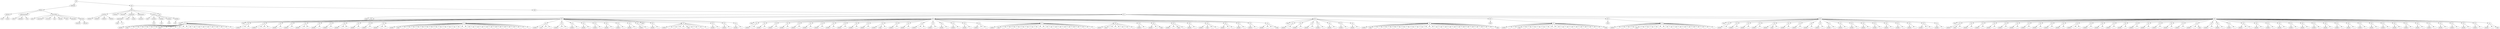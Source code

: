 digraph Tree {
	"t0" [label = "TEI"];
	"t1" [label = "teiHeader"];
	"t2" [label = "fileDesc"];
	"t3" [label = "titleStmt"];
	"t4" [label = "title"];
	"t5" [label = "author"];
	"t6" [label = "publicationStmp"];
	"t7" [label = "editor"];
	"t8" [label = "publisher"];
	"t9" [label = "idno"];
	"t10" [label = "SourceDesc"];
	"t11" [label = "genre"];
	"t12" [label = "inspiration"];
	"t13" [label = "structure"];
	"t14" [label = "type"];
	"t15" [label = "periode"];
	"t16" [label = "taille"];
	"t17" [label = "permalien"];
	"t18" [label = "keywords"];
	"t19" [label = "keyword"];
	"t20" [label = "keyword"];
	"t21" [label = "text"];
	"t22" [label = "front"];
	"t23" [label = "docTitle"];
	"t24" [label = "titlePart"];
	"t25" [label = "titlePart"];
	"t26" [label = "titlePart"];
	"t27" [label = "titlePart"];
	"t28" [label = "docDate"];
	"t29" [label = "docAuthor"];
	"t30" [label = "docImprint"];
	"t31" [label = "approbation"];
	"t32" [label = "head"];
	"t33" [label = "p"];
	"t34" [label = "editor"];
	"t35" [label = "printer"];
	"t36" [label = "performance"];
	"t37" [label = "premiere"];
	"t38" [label = "castList"];
	"t39" [label = "head"];
	"t40" [label = "castItem"];
	"t41" [label = "role"];
	"t42" [label = "castItem"];
	"t43" [label = "role"];
	"t44" [label = "castItem"];
	"t45" [label = "role"];
	"t46" [label = "castItem"];
	"t47" [label = "role"];
	"t48" [label = "set"];
	"t49" [label = "body"];
	"t50" [label = "div1"];
	"t51" [label = "head"];
	"t52" [label = "div2"];
	"t53" [label = "head"];
	"t54" [label = "sp"];
	"t55" [label = "speaker"];
	"t56" [label = "stage"];
	"t57" [label = "l"];
	"t58" [label = "l"];
	"t59" [label = "l"];
	"t60" [label = "l"];
	"t61" [label = "l"];
	"t62" [label = "l"];
	"t63" [label = "stage"];
	"t64" [label = "l"];
	"t65" [label = "l"];
	"t66" [label = "l"];
	"t67" [label = "l"];
	"t68" [label = "l"];
	"t69" [label = "l"];
	"t70" [label = "l"];
	"t71" [label = "l"];
	"t72" [label = "l"];
	"t73" [label = "l"];
	"t74" [label = "l"];
	"t75" [label = "l"];
	"t76" [label = "l"];
	"t77" [label = "l"];
	"t78" [label = "l"];
	"t79" [label = "l"];
	"t80" [label = "div2"];
	"t81" [label = "head"];
	"t82" [label = "sp"];
	"t83" [label = "speaker"];
	"t84" [label = "l"];
	"t85" [label = "l"];
	"t86" [label = "sp"];
	"t87" [label = "speaker"];
	"t88" [label = "l"];
	"t89" [label = "l"];
	"t90" [label = "l"];
	"t91" [label = "sp"];
	"t92" [label = "speaker"];
	"t93" [label = "l"];
	"t94" [label = "sp"];
	"t95" [label = "speaker"];
	"t96" [label = "l"];
	"t97" [label = "sp"];
	"t98" [label = "speaker"];
	"t99" [label = "l"];
	"t100" [label = "l"];
	"t101" [label = "sp"];
	"t102" [label = "speaker"];
	"t103" [label = "l"];
	"t104" [label = "sp"];
	"t105" [label = "speaker"];
	"t106" [label = "l"];
	"t107" [label = "sp"];
	"t108" [label = "speaker"];
	"t109" [label = "l"];
	"t110" [label = "l"];
	"t111" [label = "sp"];
	"t112" [label = "speaker"];
	"t113" [label = "l"];
	"t114" [label = "sp"];
	"t115" [label = "speaker"];
	"t116" [label = "l"];
	"t117" [label = "sp"];
	"t118" [label = "speaker"];
	"t119" [label = "l"];
	"t120" [label = "l"];
	"t121" [label = "sp"];
	"t122" [label = "speaker"];
	"t123" [label = "stage"];
	"t124" [label = "l"];
	"t125" [label = "l"];
	"t126" [label = "l"];
	"t127" [label = "l"];
	"t128" [label = "l"];
	"t129" [label = "l"];
	"t130" [label = "l"];
	"t131" [label = "l"];
	"t132" [label = "l"];
	"t133" [label = "l"];
	"t134" [label = "l"];
	"t135" [label = "l"];
	"t136" [label = "l"];
	"t137" [label = "l"];
	"t138" [label = "l"];
	"t139" [label = "l"];
	"t140" [label = "l"];
	"t141" [label = "l"];
	"t142" [label = "l"];
	"t143" [label = "l"];
	"t144" [label = "l"];
	"t145" [label = "l"];
	"t146" [label = "l"];
	"t147" [label = "l"];
	"t148" [label = "l"];
	"t149" [label = "l"];
	"t150" [label = "l"];
	"t151" [label = "l"];
	"t152" [label = "l"];
	"t153" [label = "sp"];
	"t154" [label = "speaker"];
	"t155" [label = "note"];
	"t156" [label = "l"];
	"t157" [label = "l"];
	"t158" [label = "sp"];
	"t159" [label = "speaker"];
	"t160" [label = "l"];
	"t161" [label = "l"];
	"t162" [label = "sp"];
	"t163" [label = "speaker"];
	"t164" [label = "l"];
	"t165" [label = "sp"];
	"t166" [label = "speaker"];
	"t167" [label = "l"];
	"t168" [label = "sp"];
	"t169" [label = "speaker"];
	"t170" [label = "l"];
	"t171" [label = "sp"];
	"t172" [label = "speaker"];
	"t173" [label = "l"];
	"t174" [label = "sp"];
	"t175" [label = "speaker"];
	"t176" [label = "l"];
	"t177" [label = "sp"];
	"t178" [label = "speaker"];
	"t179" [label = "l"];
	"t180" [label = "sp"];
	"t181" [label = "speaker"];
	"t182" [label = "l"];
	"t183" [label = "stage"];
	"t184" [label = "sp"];
	"t185" [label = "speaker"];
	"t186" [label = "l"];
	"t187" [label = "sp"];
	"t188" [label = "speaker"];
	"t189" [label = "l"];
	"t190" [label = "l"];
	"t191" [label = "l"];
	"t192" [label = "l"];
	"t193" [label = "stage"];
	"t194" [label = "l"];
	"t195" [label = "l"];
	"t196" [label = "l"];
	"t197" [label = "l"];
	"t198" [label = "sp"];
	"t199" [label = "speaker"];
	"t200" [label = "l"];
	"t201" [label = "sp"];
	"t202" [label = "speaker"];
	"t203" [label = "l"];
	"t204" [label = "sp"];
	"t205" [label = "speaker"];
	"t206" [label = "l"];
	"t207" [label = "div2"];
	"t208" [label = "head"];
	"t209" [label = "sp"];
	"t210" [label = "speaker"];
	"t211" [label = "l"];
	"t212" [label = "sp"];
	"t213" [label = "speaker"];
	"t214" [label = "l"];
	"t215" [label = "sp"];
	"t216" [label = "speaker"];
	"t217" [label = "l"];
	"t218" [label = "sp"];
	"t219" [label = "speaker"];
	"t220" [label = "l"];
	"t221" [label = "sp"];
	"t222" [label = "speaker"];
	"t223" [label = "l"];
	"t224" [label = "sp"];
	"t225" [label = "speaker"];
	"t226" [label = "l"];
	"t227" [label = "sp"];
	"t228" [label = "speaker"];
	"t229" [label = "l"];
	"t230" [label = "sp"];
	"t231" [label = "speaker"];
	"t232" [label = "l"];
	"t233" [label = "sp"];
	"t234" [label = "speaker"];
	"t235" [label = "l"];
	"t236" [label = "sp"];
	"t237" [label = "speaker"];
	"t238" [label = "l"];
	"t239" [label = "sp"];
	"t240" [label = "speaker"];
	"t241" [label = "l"];
	"t242" [label = "sp"];
	"t243" [label = "speaker"];
	"t244" [label = "stage"];
	"t245" [label = "l"];
	"t246" [label = "sp"];
	"t247" [label = "speaker"];
	"t248" [label = "l"];
	"t249" [label = "sp"];
	"t250" [label = "speaker"];
	"t251" [label = "l"];
	"t252" [label = "sp"];
	"t253" [label = "speaker"];
	"t254" [label = "l"];
	"t255" [label = "l"];
	"t256" [label = "sp"];
	"t257" [label = "speaker"];
	"t258" [label = "l"];
	"t259" [label = "sp"];
	"t260" [label = "speaker"];
	"t261" [label = "l"];
	"t262" [label = "sp"];
	"t263" [label = "speaker"];
	"t264" [label = "l"];
	"t265" [label = "sp"];
	"t266" [label = "speaker"];
	"t267" [label = "l"];
	"t268" [label = "sp"];
	"t269" [label = "speaker"];
	"t270" [label = "l"];
	"t271" [label = "l"];
	"t272" [label = "sp"];
	"t273" [label = "speaker"];
	"t274" [label = "stage"];
	"t275" [label = "l"];
	"t276" [label = "l"];
	"t277" [label = "l"];
	"t278" [label = "l"];
	"t279" [label = "l"];
	"t280" [label = "l"];
	"t281" [label = "l"];
	"t282" [label = "l"];
	"t283" [label = "l"];
	"t284" [label = "l"];
	"t285" [label = "l"];
	"t286" [label = "l"];
	"t287" [label = "l"];
	"t288" [label = "l"];
	"t289" [label = "l"];
	"t290" [label = "l"];
	"t291" [label = "l"];
	"t292" [label = "l"];
	"t293" [label = "l"];
	"t294" [label = "l"];
	"t295" [label = "l"];
	"t296" [label = "sp"];
	"t297" [label = "speaker"];
	"t298" [label = "stage"];
	"t299" [label = "l"];
	"t300" [label = "l"];
	"t301" [label = "l"];
	"t302" [label = "l"];
	"t303" [label = "l"];
	"t304" [label = "l"];
	"t305" [label = "sp"];
	"t306" [label = "speaker"];
	"t307" [label = "l"];
	"t308" [label = "sp"];
	"t309" [label = "speaker"];
	"t310" [label = "l"];
	"t311" [label = "stage"];
	"t312" [label = "sp"];
	"t313" [label = "speaker"];
	"t314" [label = "l"];
	"t315" [label = "stage"];
	"t316" [label = "l"];
	"t317" [label = "sp"];
	"t318" [label = "speaker"];
	"t319" [label = "l"];
	"t320" [label = "sp"];
	"t321" [label = "speaker"];
	"t322" [label = "stage"];
	"t323" [label = "l"];
	"t324" [label = "l"];
	"t325" [label = "sp"];
	"t326" [label = "speaker"];
	"t327" [label = "l"];
	"t328" [label = "l"];
	"t329" [label = "sp"];
	"t330" [label = "speaker"];
	"t331" [label = "l"];
	"t332" [label = "sp"];
	"t333" [label = "speaker"];
	"t334" [label = "l"];
	"t335" [label = "sp"];
	"t336" [label = "speaker"];
	"t337" [label = "l"];
	"t338" [label = "l"];
	"t339" [label = "stage"];
	"t340" [label = "div2"];
	"t341" [label = "head"];
	"t342" [label = "sp"];
	"t343" [label = "speaker"];
	"t344" [label = "l"];
	"t345" [label = "sp"];
	"t346" [label = "speaker"];
	"t347" [label = "l"];
	"t348" [label = "sp"];
	"t349" [label = "speaker"];
	"t350" [label = "l"];
	"t351" [label = "sp"];
	"t352" [label = "speaker"];
	"t353" [label = "l"];
	"t354" [label = "sp"];
	"t355" [label = "speaker"];
	"t356" [label = "l"];
	"t357" [label = "sp"];
	"t358" [label = "speaker"];
	"t359" [label = "l"];
	"t360" [label = "sp"];
	"t361" [label = "speaker"];
	"t362" [label = "l"];
	"t363" [label = "sp"];
	"t364" [label = "speaker"];
	"t365" [label = "stage"];
	"t366" [label = "l"];
	"t367" [label = "l"];
	"t368" [label = "l"];
	"t369" [label = "l"];
	"t370" [label = "l"];
	"t371" [label = "l"];
	"t372" [label = "l"];
	"t373" [label = "l"];
	"t374" [label = "l"];
	"t375" [label = "l"];
	"t376" [label = "l"];
	"t377" [label = "l"];
	"t378" [label = "l"];
	"t379" [label = "l"];
	"t380" [label = "l"];
	"t381" [label = "l"];
	"t382" [label = "l"];
	"t383" [label = "l"];
	"t384" [label = "l"];
	"t385" [label = "l"];
	"t386" [label = "l"];
	"t387" [label = "l"];
	"t388" [label = "l"];
	"t389" [label = "l"];
	"t390" [label = "l"];
	"t391" [label = "l"];
	"t392" [label = "l"];
	"t393" [label = "stage"];
	"t394" [label = "div2"];
	"t395" [label = "head"];
	"t396" [label = "sp"];
	"t397" [label = "speaker"];
	"t398" [label = "l"];
	"t399" [label = "l"];
	"t400" [label = "stage"];
	"t401" [label = "l"];
	"t402" [label = "l"];
	"t403" [label = "l"];
	"t404" [label = "l"];
	"t405" [label = "l"];
	"t406" [label = "l"];
	"t407" [label = "l"];
	"t408" [label = "l"];
	"t409" [label = "l"];
	"t410" [label = "l"];
	"t411" [label = "l"];
	"t412" [label = "l"];
	"t413" [label = "l"];
	"t414" [label = "l"];
	"t415" [label = "l"];
	"t416" [label = "l"];
	"t417" [label = "l"];
	"t418" [label = "l"];
	"t419" [label = "stage"];
	"t420" [label = "div2"];
	"t421" [label = "head"];
	"t422" [label = "sp"];
	"t423" [label = "speaker"];
	"t424" [label = "l"];
	"t425" [label = "l"];
	"t426" [label = "l"];
	"t427" [label = "l"];
	"t428" [label = "stage"];
	"t429" [label = "l"];
	"t430" [label = "l"];
	"t431" [label = "l"];
	"t432" [label = "l"];
	"t433" [label = "l"];
	"t434" [label = "l"];
	"t435" [label = "l"];
	"t436" [label = "l"];
	"t437" [label = "l"];
	"t438" [label = "l"];
	"t439" [label = "l"];
	"t440" [label = "l"];
	"t441" [label = "l"];
	"t442" [label = "l"];
	"t443" [label = "l"];
	"t444" [label = "l"];
	"t445" [label = "l"];
	"t446" [label = "div2"];
	"t447" [label = "head"];
	"t448" [label = "sp"];
	"t449" [label = "speaker"];
	"t450" [label = "l"];
	"t451" [label = "sp"];
	"t452" [label = "speaker"];
	"t453" [label = "l"];
	"t454" [label = "sp"];
	"t455" [label = "speaker"];
	"t456" [label = "l"];
	"t457" [label = "sp"];
	"t458" [label = "speaker"];
	"t459" [label = "l"];
	"t460" [label = "sp"];
	"t461" [label = "speaker"];
	"t462" [label = "stage"];
	"t463" [label = "l"];
	"t464" [label = "sp"];
	"t465" [label = "speaker"];
	"t466" [label = "l"];
	"t467" [label = "sp"];
	"t468" [label = "speaker"];
	"t469" [label = "l"];
	"t470" [label = "sp"];
	"t471" [label = "speaker"];
	"t472" [label = "l"];
	"t473" [label = "sp"];
	"t474" [label = "speaker"];
	"t475" [label = "l"];
	"t476" [label = "sp"];
	"t477" [label = "speaker"];
	"t478" [label = "l"];
	"t479" [label = "sp"];
	"t480" [label = "speaker"];
	"t481" [label = "l"];
	"t482" [label = "sp"];
	"t483" [label = "speaker"];
	"t484" [label = "l"];
	"t485" [label = "sp"];
	"t486" [label = "speaker"];
	"t487" [label = "l"];
	"t488" [label = "sp"];
	"t489" [label = "speaker"];
	"t490" [label = "l"];
	"t491" [label = "sp"];
	"t492" [label = "speaker"];
	"t493" [label = "l"];
	"t494" [label = "sp"];
	"t495" [label = "speaker"];
	"t496" [label = "l"];
	"t497" [label = "sp"];
	"t498" [label = "speaker"];
	"t499" [label = "l"];
	"t500" [label = "sp"];
	"t501" [label = "speaker"];
	"t502" [label = "l"];
	"t503" [label = "l"];
	"t504" [label = "sp"];
	"t505" [label = "speaker"];
	"t506" [label = "l"];
	"t507" [label = "div2"];
	"t508" [label = "head"];
	"t509" [label = "sp"];
	"t510" [label = "speaker"];
	"t511" [label = "stage"];
	"t512" [label = "l"];
	"t513" [label = "sp"];
	"t514" [label = "speaker"];
	"t515" [label = "l"];
	"t516" [label = "sp"];
	"t517" [label = "speaker"];
	"t518" [label = "l"];
	"t519" [label = "sp"];
	"t520" [label = "speaker"];
	"t521" [label = "l"];
	"t522" [label = "sp"];
	"t523" [label = "speaker"];
	"t524" [label = "l"];
	"t525" [label = "sp"];
	"t526" [label = "speaker"];
	"t527" [label = "l"];
	"t528" [label = "sp"];
	"t529" [label = "speaker"];
	"t530" [label = "l"];
	"t531" [label = "sp"];
	"t532" [label = "speaker"];
	"t533" [label = "l"];
	"t534" [label = "sp"];
	"t535" [label = "speaker"];
	"t536" [label = "l"];
	"t537" [label = "sp"];
	"t538" [label = "speaker"];
	"t539" [label = "l"];
	"t540" [label = "sp"];
	"t541" [label = "speaker"];
	"t542" [label = "l"];
	"t543" [label = "l"];
	"t544" [label = "sp"];
	"t545" [label = "speaker"];
	"t546" [label = "l"];
	"t547" [label = "sp"];
	"t548" [label = "speaker"];
	"t549" [label = "l"];
	"t550" [label = "sp"];
	"t551" [label = "speaker"];
	"t552" [label = "l"];
	"t553" [label = "sp"];
	"t554" [label = "speaker"];
	"t555" [label = "l"];
	"t556" [label = "sp"];
	"t557" [label = "speaker"];
	"t558" [label = "l"];
	"t559" [label = "sp"];
	"t560" [label = "speaker"];
	"t561" [label = "l"];
	"t562" [label = "sp"];
	"t563" [label = "speaker"];
	"t564" [label = "l"];
	"t565" [label = "sp"];
	"t566" [label = "speaker"];
	"t567" [label = "l"];
	"t568" [label = "sp"];
	"t569" [label = "speaker"];
	"t570" [label = "l"];
	"t571" [label = "sp"];
	"t572" [label = "speaker"];
	"t573" [label = "l"];
	"t574" [label = "stage"];
	"t575" [label = "sp"];
	"t576" [label = "speaker"];
	"t577" [label = "l"];
	"t578" [label = "sp"];
	"t579" [label = "speaker"];
	"t580" [label = "l"];
	"t581" [label = "sp"];
	"t582" [label = "speaker"];
	"t583" [label = "l"];
	"t584" [label = "sp"];
	"t585" [label = "speaker"];
	"t586" [label = "l"];
	"t587" [label = "l"];
	"t588" [label = "sp"];
	"t589" [label = "speaker"];
	"t590" [label = "l"];
	"t591" [label = "sp"];
	"t592" [label = "speaker"];
	"t593" [label = "l"];
	"t594" [label = "sp"];
	"t595" [label = "speaker"];
	"t596" [label = "l"];
	"t597" [label = "sp"];
	"t598" [label = "speaker"];
	"t599" [label = "l"];
	"t600" [label = "sp"];
	"t601" [label = "speaker"];
	"t602" [label = "l"];
	"t603" [label = "sp"];
	"t604" [label = "speaker"];
	"t605" [label = "l"];
	"t606" [label = "sp"];
	"t607" [label = "speaker"];
	"t608" [label = "l"];
	"t609" [label = "sp"];
	"t610" [label = "speaker"];
	"t611" [label = "l"];
	"t612" [label = "sp"];
	"t613" [label = "speaker"];
	"t614" [label = "l"];
	"t615" [label = "sp"];
	"t616" [label = "speaker"];
	"t617" [label = "l"];
	"t618" [label = "sp"];
	"t619" [label = "speaker"];
	"t620" [label = "l"];
	"t621" [label = "sp"];
	"t622" [label = "speaker"];
	"t623" [label = "l"];
	"t624" [label = "sp"];
	"t625" [label = "speaker"];
	"t626" [label = "l"];
	"t627" [label = "sp"];
	"t628" [label = "speaker"];
	"t629" [label = "l"];
	"t630" [label = "sp"];
	"t631" [label = "speaker"];
	"t632" [label = "l"];
	"t633" [label = "sp"];
	"t634" [label = "speaker"];
	"t635" [label = "l"];
	"t636" [label = "sp"];
	"t637" [label = "speaker"];
	"t638" [label = "l"];
	"t639" [label = "sp"];
	"t640" [label = "speaker"];
	"t641" [label = "l"];
	"t642" [label = "sp"];
	"t643" [label = "speaker"];
	"t644" [label = "l"];
	"t645" [label = "sp"];
	"t646" [label = "speaker"];
	"t647" [label = "l"];
	"t648" [label = "sp"];
	"t649" [label = "speaker"];
	"t650" [label = "l"];
	"t651" [label = "stage"];
	"t0" -> "t1";
	"t1" -> "t2";
	"t2" -> "t3";
	"t3" -> "t4";
	"t3" -> "t5";
	"t2" -> "t6";
	"t6" -> "t7";
	"t6" -> "t8";
	"t6" -> "t9";
	"t2" -> "t10";
	"t10" -> "t11";
	"t10" -> "t12";
	"t10" -> "t13";
	"t10" -> "t14";
	"t10" -> "t15";
	"t10" -> "t16";
	"t10" -> "t17";
	"t10" -> "t18";
	"t18" -> "t19";
	"t18" -> "t20";
	"t0" -> "t21";
	"t21" -> "t22";
	"t22" -> "t23";
	"t23" -> "t24";
	"t23" -> "t25";
	"t23" -> "t26";
	"t23" -> "t27";
	"t22" -> "t28";
	"t22" -> "t29";
	"t22" -> "t30";
	"t30" -> "t31";
	"t31" -> "t32";
	"t31" -> "t33";
	"t30" -> "t34";
	"t30" -> "t35";
	"t22" -> "t36";
	"t36" -> "t37";
	"t22" -> "t38";
	"t38" -> "t39";
	"t38" -> "t40";
	"t40" -> "t41";
	"t38" -> "t42";
	"t42" -> "t43";
	"t38" -> "t44";
	"t44" -> "t45";
	"t38" -> "t46";
	"t46" -> "t47";
	"t22" -> "t48";
	"t21" -> "t49";
	"t49" -> "t50";
	"t50" -> "t51";
	"t50" -> "t52";
	"t52" -> "t53";
	"t52" -> "t54";
	"t54" -> "t55";
	"t54" -> "t56";
	"t54" -> "t57";
	"t54" -> "t58";
	"t54" -> "t59";
	"t54" -> "t60";
	"t54" -> "t61";
	"t54" -> "t62";
	"t54" -> "t63";
	"t54" -> "t64";
	"t54" -> "t65";
	"t54" -> "t66";
	"t54" -> "t67";
	"t54" -> "t68";
	"t54" -> "t69";
	"t54" -> "t70";
	"t54" -> "t71";
	"t54" -> "t72";
	"t54" -> "t73";
	"t54" -> "t74";
	"t54" -> "t75";
	"t54" -> "t76";
	"t54" -> "t77";
	"t54" -> "t78";
	"t54" -> "t79";
	"t50" -> "t80";
	"t80" -> "t81";
	"t80" -> "t82";
	"t82" -> "t83";
	"t82" -> "t84";
	"t82" -> "t85";
	"t80" -> "t86";
	"t86" -> "t87";
	"t86" -> "t88";
	"t86" -> "t89";
	"t86" -> "t90";
	"t80" -> "t91";
	"t91" -> "t92";
	"t91" -> "t93";
	"t80" -> "t94";
	"t94" -> "t95";
	"t94" -> "t96";
	"t80" -> "t97";
	"t97" -> "t98";
	"t97" -> "t99";
	"t97" -> "t100";
	"t80" -> "t101";
	"t101" -> "t102";
	"t101" -> "t103";
	"t80" -> "t104";
	"t104" -> "t105";
	"t104" -> "t106";
	"t80" -> "t107";
	"t107" -> "t108";
	"t107" -> "t109";
	"t107" -> "t110";
	"t80" -> "t111";
	"t111" -> "t112";
	"t111" -> "t113";
	"t80" -> "t114";
	"t114" -> "t115";
	"t114" -> "t116";
	"t80" -> "t117";
	"t117" -> "t118";
	"t117" -> "t119";
	"t117" -> "t120";
	"t80" -> "t121";
	"t121" -> "t122";
	"t121" -> "t123";
	"t121" -> "t124";
	"t121" -> "t125";
	"t121" -> "t126";
	"t121" -> "t127";
	"t121" -> "t128";
	"t121" -> "t129";
	"t121" -> "t130";
	"t121" -> "t131";
	"t121" -> "t132";
	"t121" -> "t133";
	"t121" -> "t134";
	"t121" -> "t135";
	"t121" -> "t136";
	"t121" -> "t137";
	"t121" -> "t138";
	"t121" -> "t139";
	"t121" -> "t140";
	"t121" -> "t141";
	"t121" -> "t142";
	"t121" -> "t143";
	"t121" -> "t144";
	"t121" -> "t145";
	"t121" -> "t146";
	"t121" -> "t147";
	"t121" -> "t148";
	"t121" -> "t149";
	"t121" -> "t150";
	"t121" -> "t151";
	"t121" -> "t152";
	"t80" -> "t153";
	"t153" -> "t154";
	"t153" -> "t155";
	"t153" -> "t156";
	"t153" -> "t157";
	"t80" -> "t158";
	"t158" -> "t159";
	"t158" -> "t160";
	"t158" -> "t161";
	"t80" -> "t162";
	"t162" -> "t163";
	"t162" -> "t164";
	"t80" -> "t165";
	"t165" -> "t166";
	"t165" -> "t167";
	"t80" -> "t168";
	"t168" -> "t169";
	"t168" -> "t170";
	"t80" -> "t171";
	"t171" -> "t172";
	"t171" -> "t173";
	"t80" -> "t174";
	"t174" -> "t175";
	"t174" -> "t176";
	"t80" -> "t177";
	"t177" -> "t178";
	"t177" -> "t179";
	"t80" -> "t180";
	"t180" -> "t181";
	"t180" -> "t182";
	"t80" -> "t183";
	"t80" -> "t184";
	"t184" -> "t185";
	"t184" -> "t186";
	"t80" -> "t187";
	"t187" -> "t188";
	"t187" -> "t189";
	"t187" -> "t190";
	"t187" -> "t191";
	"t187" -> "t192";
	"t187" -> "t193";
	"t187" -> "t194";
	"t187" -> "t195";
	"t187" -> "t196";
	"t187" -> "t197";
	"t80" -> "t198";
	"t198" -> "t199";
	"t198" -> "t200";
	"t80" -> "t201";
	"t201" -> "t202";
	"t201" -> "t203";
	"t80" -> "t204";
	"t204" -> "t205";
	"t204" -> "t206";
	"t50" -> "t207";
	"t207" -> "t208";
	"t207" -> "t209";
	"t209" -> "t210";
	"t209" -> "t211";
	"t207" -> "t212";
	"t212" -> "t213";
	"t212" -> "t214";
	"t207" -> "t215";
	"t215" -> "t216";
	"t215" -> "t217";
	"t207" -> "t218";
	"t218" -> "t219";
	"t218" -> "t220";
	"t207" -> "t221";
	"t221" -> "t222";
	"t221" -> "t223";
	"t207" -> "t224";
	"t224" -> "t225";
	"t224" -> "t226";
	"t207" -> "t227";
	"t227" -> "t228";
	"t227" -> "t229";
	"t207" -> "t230";
	"t230" -> "t231";
	"t230" -> "t232";
	"t207" -> "t233";
	"t233" -> "t234";
	"t233" -> "t235";
	"t207" -> "t236";
	"t236" -> "t237";
	"t236" -> "t238";
	"t207" -> "t239";
	"t239" -> "t240";
	"t239" -> "t241";
	"t207" -> "t242";
	"t242" -> "t243";
	"t242" -> "t244";
	"t242" -> "t245";
	"t207" -> "t246";
	"t246" -> "t247";
	"t246" -> "t248";
	"t207" -> "t249";
	"t249" -> "t250";
	"t249" -> "t251";
	"t207" -> "t252";
	"t252" -> "t253";
	"t252" -> "t254";
	"t252" -> "t255";
	"t207" -> "t256";
	"t256" -> "t257";
	"t256" -> "t258";
	"t207" -> "t259";
	"t259" -> "t260";
	"t259" -> "t261";
	"t207" -> "t262";
	"t262" -> "t263";
	"t262" -> "t264";
	"t207" -> "t265";
	"t265" -> "t266";
	"t265" -> "t267";
	"t207" -> "t268";
	"t268" -> "t269";
	"t268" -> "t270";
	"t268" -> "t271";
	"t207" -> "t272";
	"t272" -> "t273";
	"t272" -> "t274";
	"t272" -> "t275";
	"t272" -> "t276";
	"t272" -> "t277";
	"t272" -> "t278";
	"t272" -> "t279";
	"t272" -> "t280";
	"t272" -> "t281";
	"t272" -> "t282";
	"t272" -> "t283";
	"t272" -> "t284";
	"t272" -> "t285";
	"t272" -> "t286";
	"t272" -> "t287";
	"t272" -> "t288";
	"t272" -> "t289";
	"t272" -> "t290";
	"t272" -> "t291";
	"t272" -> "t292";
	"t272" -> "t293";
	"t272" -> "t294";
	"t272" -> "t295";
	"t207" -> "t296";
	"t296" -> "t297";
	"t296" -> "t298";
	"t296" -> "t299";
	"t296" -> "t300";
	"t296" -> "t301";
	"t296" -> "t302";
	"t296" -> "t303";
	"t296" -> "t304";
	"t207" -> "t305";
	"t305" -> "t306";
	"t305" -> "t307";
	"t207" -> "t308";
	"t308" -> "t309";
	"t308" -> "t310";
	"t308" -> "t311";
	"t207" -> "t312";
	"t312" -> "t313";
	"t312" -> "t314";
	"t312" -> "t315";
	"t312" -> "t316";
	"t207" -> "t317";
	"t317" -> "t318";
	"t317" -> "t319";
	"t207" -> "t320";
	"t320" -> "t321";
	"t320" -> "t322";
	"t320" -> "t323";
	"t320" -> "t324";
	"t207" -> "t325";
	"t325" -> "t326";
	"t325" -> "t327";
	"t325" -> "t328";
	"t207" -> "t329";
	"t329" -> "t330";
	"t329" -> "t331";
	"t207" -> "t332";
	"t332" -> "t333";
	"t332" -> "t334";
	"t207" -> "t335";
	"t335" -> "t336";
	"t335" -> "t337";
	"t335" -> "t338";
	"t335" -> "t339";
	"t50" -> "t340";
	"t340" -> "t341";
	"t340" -> "t342";
	"t342" -> "t343";
	"t342" -> "t344";
	"t340" -> "t345";
	"t345" -> "t346";
	"t345" -> "t347";
	"t340" -> "t348";
	"t348" -> "t349";
	"t348" -> "t350";
	"t340" -> "t351";
	"t351" -> "t352";
	"t351" -> "t353";
	"t340" -> "t354";
	"t354" -> "t355";
	"t354" -> "t356";
	"t340" -> "t357";
	"t357" -> "t358";
	"t357" -> "t359";
	"t340" -> "t360";
	"t360" -> "t361";
	"t360" -> "t362";
	"t340" -> "t363";
	"t363" -> "t364";
	"t363" -> "t365";
	"t363" -> "t366";
	"t363" -> "t367";
	"t363" -> "t368";
	"t363" -> "t369";
	"t363" -> "t370";
	"t363" -> "t371";
	"t363" -> "t372";
	"t363" -> "t373";
	"t363" -> "t374";
	"t363" -> "t375";
	"t363" -> "t376";
	"t363" -> "t377";
	"t363" -> "t378";
	"t363" -> "t379";
	"t363" -> "t380";
	"t363" -> "t381";
	"t363" -> "t382";
	"t363" -> "t383";
	"t363" -> "t384";
	"t363" -> "t385";
	"t363" -> "t386";
	"t363" -> "t387";
	"t363" -> "t388";
	"t363" -> "t389";
	"t363" -> "t390";
	"t363" -> "t391";
	"t363" -> "t392";
	"t363" -> "t393";
	"t50" -> "t394";
	"t394" -> "t395";
	"t394" -> "t396";
	"t396" -> "t397";
	"t396" -> "t398";
	"t396" -> "t399";
	"t396" -> "t400";
	"t396" -> "t401";
	"t396" -> "t402";
	"t396" -> "t403";
	"t396" -> "t404";
	"t396" -> "t405";
	"t396" -> "t406";
	"t396" -> "t407";
	"t396" -> "t408";
	"t396" -> "t409";
	"t396" -> "t410";
	"t396" -> "t411";
	"t396" -> "t412";
	"t396" -> "t413";
	"t396" -> "t414";
	"t396" -> "t415";
	"t396" -> "t416";
	"t396" -> "t417";
	"t396" -> "t418";
	"t396" -> "t419";
	"t50" -> "t420";
	"t420" -> "t421";
	"t420" -> "t422";
	"t422" -> "t423";
	"t422" -> "t424";
	"t422" -> "t425";
	"t422" -> "t426";
	"t422" -> "t427";
	"t422" -> "t428";
	"t422" -> "t429";
	"t422" -> "t430";
	"t422" -> "t431";
	"t422" -> "t432";
	"t422" -> "t433";
	"t422" -> "t434";
	"t422" -> "t435";
	"t422" -> "t436";
	"t422" -> "t437";
	"t422" -> "t438";
	"t422" -> "t439";
	"t422" -> "t440";
	"t422" -> "t441";
	"t422" -> "t442";
	"t422" -> "t443";
	"t422" -> "t444";
	"t422" -> "t445";
	"t50" -> "t446";
	"t446" -> "t447";
	"t446" -> "t448";
	"t448" -> "t449";
	"t448" -> "t450";
	"t446" -> "t451";
	"t451" -> "t452";
	"t451" -> "t453";
	"t446" -> "t454";
	"t454" -> "t455";
	"t454" -> "t456";
	"t446" -> "t457";
	"t457" -> "t458";
	"t457" -> "t459";
	"t446" -> "t460";
	"t460" -> "t461";
	"t460" -> "t462";
	"t460" -> "t463";
	"t446" -> "t464";
	"t464" -> "t465";
	"t464" -> "t466";
	"t446" -> "t467";
	"t467" -> "t468";
	"t467" -> "t469";
	"t446" -> "t470";
	"t470" -> "t471";
	"t470" -> "t472";
	"t446" -> "t473";
	"t473" -> "t474";
	"t473" -> "t475";
	"t446" -> "t476";
	"t476" -> "t477";
	"t476" -> "t478";
	"t446" -> "t479";
	"t479" -> "t480";
	"t479" -> "t481";
	"t446" -> "t482";
	"t482" -> "t483";
	"t482" -> "t484";
	"t446" -> "t485";
	"t485" -> "t486";
	"t485" -> "t487";
	"t446" -> "t488";
	"t488" -> "t489";
	"t488" -> "t490";
	"t446" -> "t491";
	"t491" -> "t492";
	"t491" -> "t493";
	"t446" -> "t494";
	"t494" -> "t495";
	"t494" -> "t496";
	"t446" -> "t497";
	"t497" -> "t498";
	"t497" -> "t499";
	"t446" -> "t500";
	"t500" -> "t501";
	"t500" -> "t502";
	"t500" -> "t503";
	"t446" -> "t504";
	"t504" -> "t505";
	"t504" -> "t506";
	"t50" -> "t507";
	"t507" -> "t508";
	"t507" -> "t509";
	"t509" -> "t510";
	"t509" -> "t511";
	"t509" -> "t512";
	"t507" -> "t513";
	"t513" -> "t514";
	"t513" -> "t515";
	"t507" -> "t516";
	"t516" -> "t517";
	"t516" -> "t518";
	"t507" -> "t519";
	"t519" -> "t520";
	"t519" -> "t521";
	"t507" -> "t522";
	"t522" -> "t523";
	"t522" -> "t524";
	"t507" -> "t525";
	"t525" -> "t526";
	"t525" -> "t527";
	"t507" -> "t528";
	"t528" -> "t529";
	"t528" -> "t530";
	"t507" -> "t531";
	"t531" -> "t532";
	"t531" -> "t533";
	"t507" -> "t534";
	"t534" -> "t535";
	"t534" -> "t536";
	"t507" -> "t537";
	"t537" -> "t538";
	"t537" -> "t539";
	"t507" -> "t540";
	"t540" -> "t541";
	"t540" -> "t542";
	"t540" -> "t543";
	"t507" -> "t544";
	"t544" -> "t545";
	"t544" -> "t546";
	"t507" -> "t547";
	"t547" -> "t548";
	"t547" -> "t549";
	"t507" -> "t550";
	"t550" -> "t551";
	"t550" -> "t552";
	"t507" -> "t553";
	"t553" -> "t554";
	"t553" -> "t555";
	"t507" -> "t556";
	"t556" -> "t557";
	"t556" -> "t558";
	"t507" -> "t559";
	"t559" -> "t560";
	"t559" -> "t561";
	"t507" -> "t562";
	"t562" -> "t563";
	"t562" -> "t564";
	"t507" -> "t565";
	"t565" -> "t566";
	"t565" -> "t567";
	"t507" -> "t568";
	"t568" -> "t569";
	"t568" -> "t570";
	"t507" -> "t571";
	"t571" -> "t572";
	"t571" -> "t573";
	"t571" -> "t574";
	"t507" -> "t575";
	"t575" -> "t576";
	"t575" -> "t577";
	"t507" -> "t578";
	"t578" -> "t579";
	"t578" -> "t580";
	"t507" -> "t581";
	"t581" -> "t582";
	"t581" -> "t583";
	"t507" -> "t584";
	"t584" -> "t585";
	"t584" -> "t586";
	"t584" -> "t587";
	"t507" -> "t588";
	"t588" -> "t589";
	"t588" -> "t590";
	"t507" -> "t591";
	"t591" -> "t592";
	"t591" -> "t593";
	"t507" -> "t594";
	"t594" -> "t595";
	"t594" -> "t596";
	"t507" -> "t597";
	"t597" -> "t598";
	"t597" -> "t599";
	"t507" -> "t600";
	"t600" -> "t601";
	"t600" -> "t602";
	"t507" -> "t603";
	"t603" -> "t604";
	"t603" -> "t605";
	"t507" -> "t606";
	"t606" -> "t607";
	"t606" -> "t608";
	"t507" -> "t609";
	"t609" -> "t610";
	"t609" -> "t611";
	"t507" -> "t612";
	"t612" -> "t613";
	"t612" -> "t614";
	"t507" -> "t615";
	"t615" -> "t616";
	"t615" -> "t617";
	"t507" -> "t618";
	"t618" -> "t619";
	"t618" -> "t620";
	"t507" -> "t621";
	"t621" -> "t622";
	"t621" -> "t623";
	"t507" -> "t624";
	"t624" -> "t625";
	"t624" -> "t626";
	"t507" -> "t627";
	"t627" -> "t628";
	"t627" -> "t629";
	"t507" -> "t630";
	"t630" -> "t631";
	"t630" -> "t632";
	"t507" -> "t633";
	"t633" -> "t634";
	"t633" -> "t635";
	"t507" -> "t636";
	"t636" -> "t637";
	"t636" -> "t638";
	"t507" -> "t639";
	"t639" -> "t640";
	"t639" -> "t641";
	"t507" -> "t642";
	"t642" -> "t643";
	"t642" -> "t644";
	"t507" -> "t645";
	"t645" -> "t646";
	"t645" -> "t647";
	"t507" -> "t648";
	"t648" -> "t649";
	"t648" -> "t650";
	"t648" -> "t651";
}
